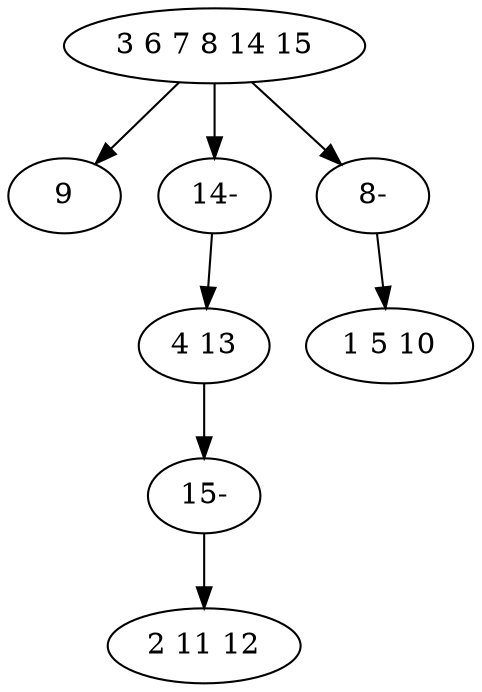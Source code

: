 digraph true_tree {
	"0" -> "1"
	"0" -> "5"
	"2" -> "6"
	"0" -> "7"
	"5" -> "2"
	"6" -> "3"
	"7" -> "4"
	"0" [label="3 6 7 8 14 15"];
	"1" [label="9"];
	"2" [label="4 13"];
	"3" [label="2 11 12"];
	"4" [label="1 5 10"];
	"5" [label="14-"];
	"6" [label="15-"];
	"7" [label="8-"];
}
